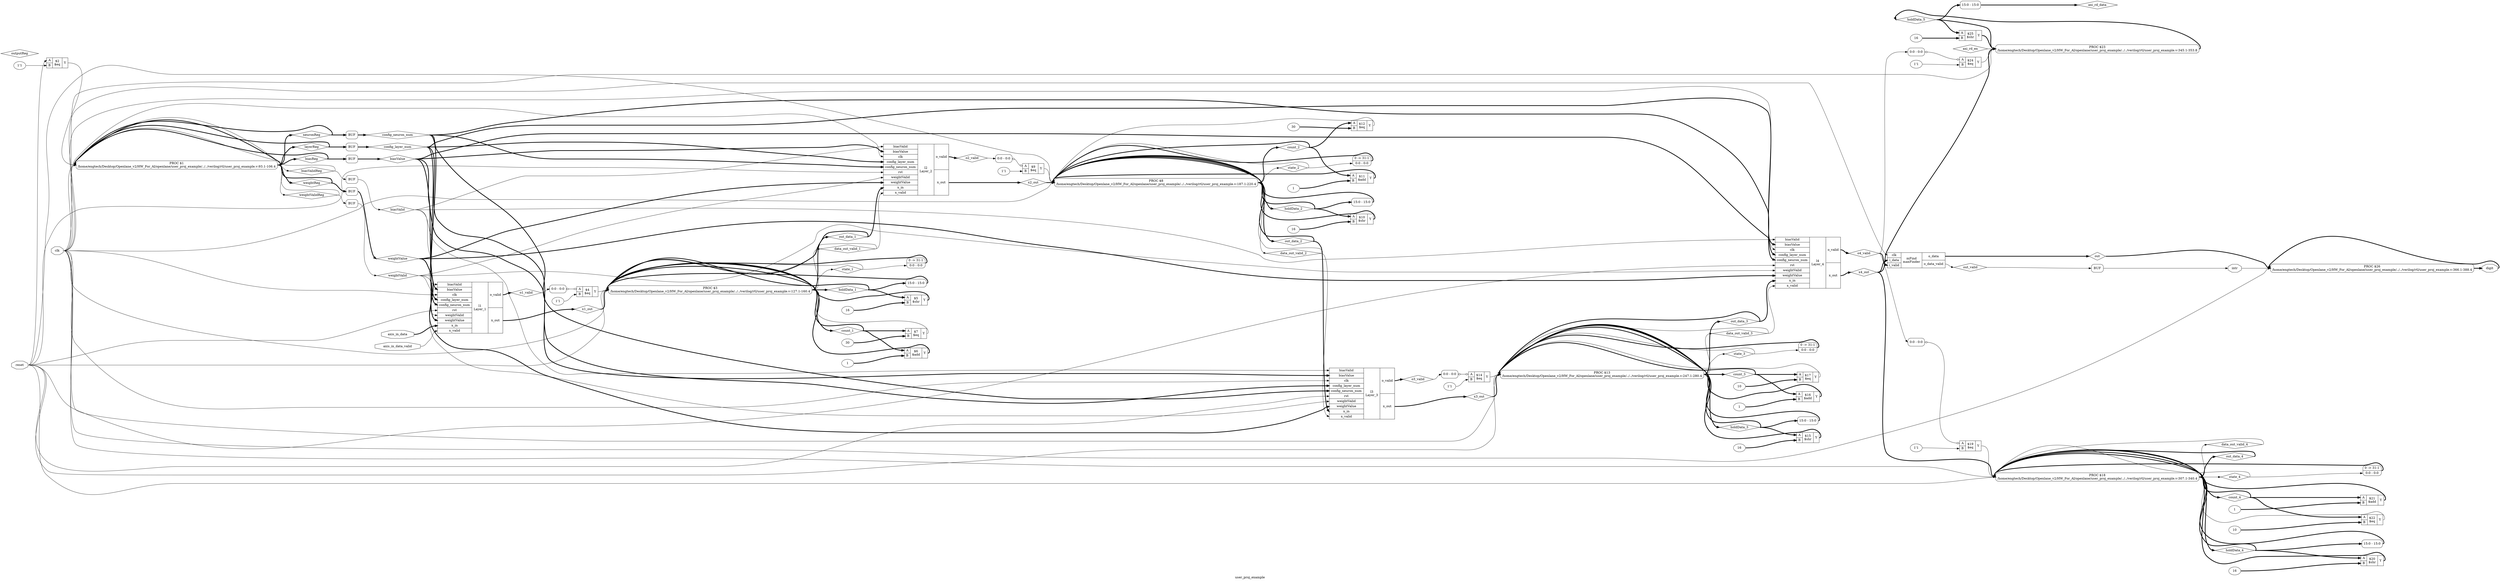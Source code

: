 digraph "user_proj_example" {
label="user_proj_example";
rankdir="LR";
remincross=true;
n48 [ shape=diamond, label="holdData_5", color="black", fontcolor="black" ];
n49 [ shape=diamond, label="count_4", color="black", fontcolor="black" ];
n50 [ shape=diamond, label="state_4", color="black", fontcolor="black" ];
n51 [ shape=diamond, label="data_out_valid_4", color="black", fontcolor="black" ];
n52 [ shape=diamond, label="out_data_4", color="black", fontcolor="black" ];
n53 [ shape=diamond, label="holdData_4", color="black", fontcolor="black" ];
n54 [ shape=diamond, label="x4_out", color="black", fontcolor="black" ];
n55 [ shape=diamond, label="o4_valid", color="black", fontcolor="black" ];
n56 [ shape=diamond, label="count_3", color="black", fontcolor="black" ];
n57 [ shape=diamond, label="state_3", color="black", fontcolor="black" ];
n58 [ shape=diamond, label="data_out_valid_3", color="black", fontcolor="black" ];
n59 [ shape=diamond, label="out_data_3", color="black", fontcolor="black" ];
n60 [ shape=diamond, label="holdData_3", color="black", fontcolor="black" ];
n61 [ shape=diamond, label="x3_out", color="black", fontcolor="black" ];
n62 [ shape=diamond, label="o3_valid", color="black", fontcolor="black" ];
n63 [ shape=diamond, label="count_2", color="black", fontcolor="black" ];
n64 [ shape=diamond, label="state_2", color="black", fontcolor="black" ];
n65 [ shape=diamond, label="data_out_valid_2", color="black", fontcolor="black" ];
n66 [ shape=diamond, label="out_data_2", color="black", fontcolor="black" ];
n67 [ shape=diamond, label="holdData_2", color="black", fontcolor="black" ];
n68 [ shape=diamond, label="x2_out", color="black", fontcolor="black" ];
n69 [ shape=diamond, label="o2_valid", color="black", fontcolor="black" ];
n70 [ shape=diamond, label="count_1", color="black", fontcolor="black" ];
n71 [ shape=diamond, label="state_1", color="black", fontcolor="black" ];
n72 [ shape=diamond, label="data_out_valid_1", color="black", fontcolor="black" ];
n73 [ shape=diamond, label="out_data_1", color="black", fontcolor="black" ];
n74 [ shape=diamond, label="holdData_1", color="black", fontcolor="black" ];
n75 [ shape=diamond, label="x1_out", color="black", fontcolor="black" ];
n76 [ shape=diamond, label="o1_valid", color="black", fontcolor="black" ];
n77 [ shape=diamond, label="biasValidReg", color="black", fontcolor="black" ];
n78 [ shape=diamond, label="weightValidReg", color="black", fontcolor="black" ];
n79 [ shape=diamond, label="neuronReg", color="black", fontcolor="black" ];
n80 [ shape=diamond, label="layerReg", color="black", fontcolor="black" ];
n81 [ shape=diamond, label="outputReg", color="black", fontcolor="black" ];
n82 [ shape=diamond, label="biasReg", color="black", fontcolor="black" ];
n83 [ shape=diamond, label="weightReg", color="black", fontcolor="black" ];
n84 [ shape=diamond, label="axi_rd_data", color="black", fontcolor="black" ];
n85 [ shape=diamond, label="axi_rd_en", color="black", fontcolor="black" ];
n86 [ shape=diamond, label="biasValid", color="black", fontcolor="black" ];
n87 [ shape=diamond, label="weightValid", color="black", fontcolor="black" ];
n88 [ shape=diamond, label="out_valid", color="black", fontcolor="black" ];
n89 [ shape=diamond, label="out", color="black", fontcolor="black" ];
n90 [ shape=diamond, label="biasValue", color="black", fontcolor="black" ];
n91 [ shape=diamond, label="weightValue", color="black", fontcolor="black" ];
n92 [ shape=diamond, label="config_neuron_num", color="black", fontcolor="black" ];
n93 [ shape=diamond, label="config_layer_num", color="black", fontcolor="black" ];
n94 [ shape=octagon, label="intr", color="black", fontcolor="black" ];
n95 [ shape=octagon, label="digit", color="black", fontcolor="black" ];
n96 [ shape=octagon, label="axis_in_data_valid", color="black", fontcolor="black" ];
n97 [ shape=octagon, label="axis_in_data", color="black", fontcolor="black" ];
n98 [ shape=octagon, label="reset", color="black", fontcolor="black" ];
n99 [ shape=octagon, label="clk", color="black", fontcolor="black" ];
c104 [ shape=record, label="{{<p99> clk|<p100> i_data|<p101> i_valid}|mFind\nmaxFinder|{<p102> o_data|<p103> o_data_valid}}",  ];
v0 [ label="16" ];
c108 [ shape=record, label="{{<p105> A|<p106> B}|$25\n$shr|{<p107> Y}}",  ];
v1 [ label="1'1" ];
c109 [ shape=record, label="{{<p105> A|<p106> B}|$24\n$eq|{<p107> Y}}",  ];
x2 [ shape=record, style=rounded, label="<s0> 0:0 - 0:0 ", color="black", fontcolor="black" ];
x2:e -> c109:p105:w [arrowhead=odiamond, arrowtail=odiamond, dir=both, color="black", fontcolor="black", label=""];
v3 [ label="10" ];
c110 [ shape=record, label="{{<p105> A|<p106> B}|$22\n$eq|{<p107> Y}}",  ];
v4 [ label="1" ];
c111 [ shape=record, label="{{<p105> A|<p106> B}|$21\n$add|{<p107> Y}}",  ];
v5 [ label="16" ];
c112 [ shape=record, label="{{<p105> A|<p106> B}|$20\n$shr|{<p107> Y}}",  ];
v6 [ label="1'1" ];
c113 [ shape=record, label="{{<p105> A|<p106> B}|$19\n$eq|{<p107> Y}}",  ];
x7 [ shape=record, style=rounded, label="<s0> 0:0 - 0:0 ", color="black", fontcolor="black" ];
x7:e -> c113:p105:w [arrowhead=odiamond, arrowtail=odiamond, dir=both, color="black", fontcolor="black", label=""];
c119 [ shape=record, label="{{<p86> biasValid|<p90> biasValue|<p99> clk|<p93> config_layer_num|<p92> config_neuron_num|<p114> rst|<p87> weightValid|<p91> weightValue|<p115> x_in|<p116> x_valid}|l4\nLayer_4|{<p117> o_valid|<p118> x_out}}",  ];
v8 [ label="10" ];
c120 [ shape=record, label="{{<p105> A|<p106> B}|$17\n$eq|{<p107> Y}}",  ];
v9 [ label="1" ];
c121 [ shape=record, label="{{<p105> A|<p106> B}|$16\n$add|{<p107> Y}}",  ];
v10 [ label="16" ];
c122 [ shape=record, label="{{<p105> A|<p106> B}|$15\n$shr|{<p107> Y}}",  ];
v11 [ label="1'1" ];
c123 [ shape=record, label="{{<p105> A|<p106> B}|$14\n$eq|{<p107> Y}}",  ];
x12 [ shape=record, style=rounded, label="<s0> 0:0 - 0:0 ", color="black", fontcolor="black" ];
x12:e -> c123:p105:w [arrowhead=odiamond, arrowtail=odiamond, dir=both, color="black", fontcolor="black", label=""];
c124 [ shape=record, label="{{<p86> biasValid|<p90> biasValue|<p99> clk|<p93> config_layer_num|<p92> config_neuron_num|<p114> rst|<p87> weightValid|<p91> weightValue|<p115> x_in|<p116> x_valid}|l3\nLayer_3|{<p117> o_valid|<p118> x_out}}",  ];
v13 [ label="30" ];
c125 [ shape=record, label="{{<p105> A|<p106> B}|$12\n$eq|{<p107> Y}}",  ];
v14 [ label="1" ];
c126 [ shape=record, label="{{<p105> A|<p106> B}|$11\n$add|{<p107> Y}}",  ];
v15 [ label="16" ];
c127 [ shape=record, label="{{<p105> A|<p106> B}|$10\n$shr|{<p107> Y}}",  ];
v16 [ label="1'1" ];
c128 [ shape=record, label="{{<p105> A|<p106> B}|$9\n$eq|{<p107> Y}}",  ];
x17 [ shape=record, style=rounded, label="<s0> 0:0 - 0:0 ", color="black", fontcolor="black" ];
x17:e -> c128:p105:w [arrowhead=odiamond, arrowtail=odiamond, dir=both, color="black", fontcolor="black", label=""];
c129 [ shape=record, label="{{<p86> biasValid|<p90> biasValue|<p99> clk|<p93> config_layer_num|<p92> config_neuron_num|<p114> rst|<p87> weightValid|<p91> weightValue|<p115> x_in|<p116> x_valid}|l2\nLayer_2|{<p117> o_valid|<p118> x_out}}",  ];
v18 [ label="30" ];
c130 [ shape=record, label="{{<p105> A|<p106> B}|$7\n$eq|{<p107> Y}}",  ];
v19 [ label="1" ];
c131 [ shape=record, label="{{<p105> A|<p106> B}|$6\n$add|{<p107> Y}}",  ];
v20 [ label="16" ];
c132 [ shape=record, label="{{<p105> A|<p106> B}|$5\n$shr|{<p107> Y}}",  ];
v21 [ label="1'1" ];
c133 [ shape=record, label="{{<p105> A|<p106> B}|$4\n$eq|{<p107> Y}}",  ];
x22 [ shape=record, style=rounded, label="<s0> 0:0 - 0:0 ", color="black", fontcolor="black" ];
x22:e -> c133:p105:w [arrowhead=odiamond, arrowtail=odiamond, dir=both, color="black", fontcolor="black", label=""];
c134 [ shape=record, label="{{<p86> biasValid|<p90> biasValue|<p99> clk|<p93> config_layer_num|<p92> config_neuron_num|<p114> rst|<p87> weightValid|<p91> weightValue|<p115> x_in|<p116> x_valid}|l1\nLayer_1|{<p117> o_valid|<p118> x_out}}",  ];
v23 [ label="1'1" ];
c135 [ shape=record, label="{{<p105> A|<p106> B}|$2\n$eq|{<p107> Y}}",  ];
p24 [shape=box, style=rounded, label="PROC $26\n/home/engtech/Desktop/Openlane_v2/HW_For_AI/openlane/user_proj_example/../../verilog/rtl/user_proj_example.v:366.1-388.4"];
p25 [shape=box, style=rounded, label="PROC $23\n/home/engtech/Desktop/Openlane_v2/HW_For_AI/openlane/user_proj_example/../../verilog/rtl/user_proj_example.v:345.1-353.8"];
x27 [ shape=record, style=rounded, label="<s0> 15:0 - 15:0 ", color="black", fontcolor="black" ];
x28 [ shape=record, style=rounded, label="0 -&gt; 31:1 |<s0> 0:0 - 0:0 ", color="black", fontcolor="black" ];
p26 [shape=box, style=rounded, label="PROC $18\n/home/engtech/Desktop/Openlane_v2/HW_For_AI/openlane/user_proj_example/../../verilog/rtl/user_proj_example.v:307.1-340.4"];
x30 [ shape=record, style=rounded, label="<s0> 15:0 - 15:0 ", color="black", fontcolor="black" ];
x31 [ shape=record, style=rounded, label="0 -&gt; 31:1 |<s0> 0:0 - 0:0 ", color="black", fontcolor="black" ];
p29 [shape=box, style=rounded, label="PROC $13\n/home/engtech/Desktop/Openlane_v2/HW_For_AI/openlane/user_proj_example/../../verilog/rtl/user_proj_example.v:247.1-280.4"];
x33 [ shape=record, style=rounded, label="<s0> 15:0 - 15:0 ", color="black", fontcolor="black" ];
x34 [ shape=record, style=rounded, label="0 -&gt; 31:1 |<s0> 0:0 - 0:0 ", color="black", fontcolor="black" ];
p32 [shape=box, style=rounded, label="PROC $8\n/home/engtech/Desktop/Openlane_v2/HW_For_AI/openlane/user_proj_example/../../verilog/rtl/user_proj_example.v:187.1-220.4"];
x36 [ shape=record, style=rounded, label="<s0> 15:0 - 15:0 ", color="black", fontcolor="black" ];
x37 [ shape=record, style=rounded, label="0 -&gt; 31:1 |<s0> 0:0 - 0:0 ", color="black", fontcolor="black" ];
p35 [shape=box, style=rounded, label="PROC $3\n/home/engtech/Desktop/Openlane_v2/HW_For_AI/openlane/user_proj_example/../../verilog/rtl/user_proj_example.v:127.1-160.4"];
p38 [shape=box, style=rounded, label="PROC $1\n/home/engtech/Desktop/Openlane_v2/HW_For_AI/openlane/user_proj_example/../../verilog/rtl/user_proj_example.v:93.1-106.4"];
x39 [shape=box, style=rounded, label="BUF", ];
x40 [shape=box, style=rounded, label="BUF", ];
x41 [shape=box, style=rounded, label="BUF", ];
x42 [shape=box, style=rounded, label="BUF", ];
x43 [shape=box, style=rounded, label="BUF", ];
x44 [shape=box, style=rounded, label="BUF", ];
x45 [shape=box, style=rounded, label="BUF", ];
x46 [ shape=record, style=rounded, label="<s0> 15:0 - 15:0 ", color="black", fontcolor="black" ];
c120:p107:e -> p29:w [color="black", fontcolor="black", label=""];
c121:p107:e -> p29:w [color="black", fontcolor="black", style="setlinewidth(3)", label=""];
c122:p107:e -> p29:w [color="black", fontcolor="black", style="setlinewidth(3)", label=""];
c123:p107:e -> p29:w [color="black", fontcolor="black", label=""];
c108:p107:e -> p25:w [color="black", fontcolor="black", style="setlinewidth(3)", label=""];
c125:p107:e -> p32:w [color="black", fontcolor="black", label=""];
c126:p107:e -> p32:w [color="black", fontcolor="black", style="setlinewidth(3)", label=""];
c127:p107:e -> p32:w [color="black", fontcolor="black", style="setlinewidth(3)", label=""];
c128:p107:e -> p32:w [color="black", fontcolor="black", label=""];
c109:p107:e -> p25:w [color="black", fontcolor="black", label=""];
c130:p107:e -> p35:w [color="black", fontcolor="black", label=""];
c131:p107:e -> p35:w [color="black", fontcolor="black", style="setlinewidth(3)", label=""];
c132:p107:e -> p35:w [color="black", fontcolor="black", style="setlinewidth(3)", label=""];
c133:p107:e -> p35:w [color="black", fontcolor="black", label=""];
c135:p107:e -> p38:w [color="black", fontcolor="black", label=""];
p25:e -> n48:w [color="black", fontcolor="black", style="setlinewidth(3)", label=""];
n48:e -> c108:p105:w [color="black", fontcolor="black", style="setlinewidth(3)", label=""];
n48:e -> p25:w [color="black", fontcolor="black", style="setlinewidth(3)", label=""];
n48:e -> x46:s0:w [color="black", fontcolor="black", style="setlinewidth(3)", label=""];
p26:e -> n49:w [color="black", fontcolor="black", style="setlinewidth(3)", label=""];
n49:e -> c110:p105:w [color="black", fontcolor="black", style="setlinewidth(3)", label=""];
n49:e -> c111:p105:w [color="black", fontcolor="black", style="setlinewidth(3)", label=""];
n49:e -> p26:w [color="black", fontcolor="black", style="setlinewidth(3)", label=""];
c110:p107:e -> p26:w [color="black", fontcolor="black", label=""];
p26:e -> n50:w [color="black", fontcolor="black", label=""];
n50:e -> p26:w [color="black", fontcolor="black", label=""];
n50:e -> x28:s0:w [color="black", fontcolor="black", label=""];
p26:e -> n51:w [color="black", fontcolor="black", label=""];
n51:e -> p26:w [color="black", fontcolor="black", label=""];
p26:e -> n52:w [color="black", fontcolor="black", style="setlinewidth(3)", label=""];
n52:e -> p26:w [color="black", fontcolor="black", style="setlinewidth(3)", label=""];
p26:e -> n53:w [color="black", fontcolor="black", style="setlinewidth(3)", label=""];
n53:e -> c112:p105:w [color="black", fontcolor="black", style="setlinewidth(3)", label=""];
n53:e -> p26:w [color="black", fontcolor="black", style="setlinewidth(3)", label=""];
n53:e -> x27:s0:w [color="black", fontcolor="black", style="setlinewidth(3)", label=""];
c119:p118:e -> n54:w [color="black", fontcolor="black", style="setlinewidth(3)", label=""];
n54:e -> c104:p100:w [color="black", fontcolor="black", style="setlinewidth(3)", label=""];
n54:e -> p25:w [color="black", fontcolor="black", style="setlinewidth(3)", label=""];
n54:e -> p26:w [color="black", fontcolor="black", style="setlinewidth(3)", label=""];
c119:p117:e -> n55:w [color="black", fontcolor="black", style="setlinewidth(3)", label=""];
n55:e -> c104:p101:w [color="black", fontcolor="black", style="setlinewidth(3)", label=""];
n55:e -> x2:s0:w [color="black", fontcolor="black", label=""];
n55:e -> x7:s0:w [color="black", fontcolor="black", label=""];
p29:e -> n56:w [color="black", fontcolor="black", style="setlinewidth(3)", label=""];
n56:e -> c120:p105:w [color="black", fontcolor="black", style="setlinewidth(3)", label=""];
n56:e -> c121:p105:w [color="black", fontcolor="black", style="setlinewidth(3)", label=""];
n56:e -> p29:w [color="black", fontcolor="black", style="setlinewidth(3)", label=""];
p29:e -> n57:w [color="black", fontcolor="black", label=""];
n57:e -> p29:w [color="black", fontcolor="black", label=""];
n57:e -> x31:s0:w [color="black", fontcolor="black", label=""];
p29:e -> n58:w [color="black", fontcolor="black", label=""];
n58:e -> c119:p116:w [color="black", fontcolor="black", label=""];
n58:e -> p29:w [color="black", fontcolor="black", label=""];
p29:e -> n59:w [color="black", fontcolor="black", style="setlinewidth(3)", label=""];
n59:e -> c119:p115:w [color="black", fontcolor="black", style="setlinewidth(3)", label=""];
n59:e -> p29:w [color="black", fontcolor="black", style="setlinewidth(3)", label=""];
c111:p107:e -> p26:w [color="black", fontcolor="black", style="setlinewidth(3)", label=""];
p29:e -> n60:w [color="black", fontcolor="black", style="setlinewidth(3)", label=""];
n60:e -> c122:p105:w [color="black", fontcolor="black", style="setlinewidth(3)", label=""];
n60:e -> p29:w [color="black", fontcolor="black", style="setlinewidth(3)", label=""];
n60:e -> x30:s0:w [color="black", fontcolor="black", style="setlinewidth(3)", label=""];
c124:p118:e -> n61:w [color="black", fontcolor="black", style="setlinewidth(3)", label=""];
n61:e -> p29:w [color="black", fontcolor="black", style="setlinewidth(3)", label=""];
c124:p117:e -> n62:w [color="black", fontcolor="black", style="setlinewidth(3)", label=""];
n62:e -> x12:s0:w [color="black", fontcolor="black", label=""];
p32:e -> n63:w [color="black", fontcolor="black", style="setlinewidth(3)", label=""];
n63:e -> c125:p105:w [color="black", fontcolor="black", style="setlinewidth(3)", label=""];
n63:e -> c126:p105:w [color="black", fontcolor="black", style="setlinewidth(3)", label=""];
n63:e -> p32:w [color="black", fontcolor="black", style="setlinewidth(3)", label=""];
p32:e -> n64:w [color="black", fontcolor="black", label=""];
n64:e -> p32:w [color="black", fontcolor="black", label=""];
n64:e -> x34:s0:w [color="black", fontcolor="black", label=""];
p32:e -> n65:w [color="black", fontcolor="black", label=""];
n65:e -> c124:p116:w [color="black", fontcolor="black", label=""];
n65:e -> p32:w [color="black", fontcolor="black", label=""];
p32:e -> n66:w [color="black", fontcolor="black", style="setlinewidth(3)", label=""];
n66:e -> c124:p115:w [color="black", fontcolor="black", style="setlinewidth(3)", label=""];
n66:e -> p32:w [color="black", fontcolor="black", style="setlinewidth(3)", label=""];
p32:e -> n67:w [color="black", fontcolor="black", style="setlinewidth(3)", label=""];
n67:e -> c127:p105:w [color="black", fontcolor="black", style="setlinewidth(3)", label=""];
n67:e -> p32:w [color="black", fontcolor="black", style="setlinewidth(3)", label=""];
n67:e -> x33:s0:w [color="black", fontcolor="black", style="setlinewidth(3)", label=""];
c129:p118:e -> n68:w [color="black", fontcolor="black", style="setlinewidth(3)", label=""];
n68:e -> p32:w [color="black", fontcolor="black", style="setlinewidth(3)", label=""];
c129:p117:e -> n69:w [color="black", fontcolor="black", style="setlinewidth(3)", label=""];
n69:e -> x17:s0:w [color="black", fontcolor="black", label=""];
c112:p107:e -> p26:w [color="black", fontcolor="black", style="setlinewidth(3)", label=""];
p35:e -> n70:w [color="black", fontcolor="black", style="setlinewidth(3)", label=""];
n70:e -> c130:p105:w [color="black", fontcolor="black", style="setlinewidth(3)", label=""];
n70:e -> c131:p105:w [color="black", fontcolor="black", style="setlinewidth(3)", label=""];
n70:e -> p35:w [color="black", fontcolor="black", style="setlinewidth(3)", label=""];
p35:e -> n71:w [color="black", fontcolor="black", label=""];
n71:e -> p35:w [color="black", fontcolor="black", label=""];
n71:e -> x37:s0:w [color="black", fontcolor="black", label=""];
p35:e -> n72:w [color="black", fontcolor="black", label=""];
n72:e -> c129:p116:w [color="black", fontcolor="black", label=""];
n72:e -> p35:w [color="black", fontcolor="black", label=""];
p35:e -> n73:w [color="black", fontcolor="black", style="setlinewidth(3)", label=""];
n73:e -> c129:p115:w [color="black", fontcolor="black", style="setlinewidth(3)", label=""];
n73:e -> p35:w [color="black", fontcolor="black", style="setlinewidth(3)", label=""];
p35:e -> n74:w [color="black", fontcolor="black", style="setlinewidth(3)", label=""];
n74:e -> c132:p105:w [color="black", fontcolor="black", style="setlinewidth(3)", label=""];
n74:e -> p35:w [color="black", fontcolor="black", style="setlinewidth(3)", label=""];
n74:e -> x36:s0:w [color="black", fontcolor="black", style="setlinewidth(3)", label=""];
c134:p118:e -> n75:w [color="black", fontcolor="black", style="setlinewidth(3)", label=""];
n75:e -> p35:w [color="black", fontcolor="black", style="setlinewidth(3)", label=""];
c134:p117:e -> n76:w [color="black", fontcolor="black", style="setlinewidth(3)", label=""];
n76:e -> x22:s0:w [color="black", fontcolor="black", label=""];
p38:e -> n77:w [color="black", fontcolor="black", label=""];
n77:e -> p38:w [color="black", fontcolor="black", label=""];
n77:e -> x45:w [color="black", fontcolor="black", label=""];
p38:e -> n78:w [color="black", fontcolor="black", label=""];
n78:e -> p38:w [color="black", fontcolor="black", label=""];
n78:e -> x44:w [color="black", fontcolor="black", label=""];
p38:e -> n79:w [color="black", fontcolor="black", style="setlinewidth(3)", label=""];
n79:e -> p38:w [color="black", fontcolor="black", style="setlinewidth(3)", label=""];
n79:e -> x41:w [color="black", fontcolor="black", style="setlinewidth(3)", label=""];
c113:p107:e -> p26:w [color="black", fontcolor="black", label=""];
p38:e -> n80:w [color="black", fontcolor="black", style="setlinewidth(3)", label=""];
n80:e -> p38:w [color="black", fontcolor="black", style="setlinewidth(3)", label=""];
n80:e -> x40:w [color="black", fontcolor="black", style="setlinewidth(3)", label=""];
p38:e -> n82:w [color="black", fontcolor="black", style="setlinewidth(3)", label=""];
n82:e -> p38:w [color="black", fontcolor="black", style="setlinewidth(3)", label=""];
n82:e -> x43:w [color="black", fontcolor="black", style="setlinewidth(3)", label=""];
p38:e -> n83:w [color="black", fontcolor="black", style="setlinewidth(3)", label=""];
n83:e -> p38:w [color="black", fontcolor="black", style="setlinewidth(3)", label=""];
n83:e -> x42:w [color="black", fontcolor="black", style="setlinewidth(3)", label=""];
x46:e -> n84:w [color="black", fontcolor="black", style="setlinewidth(3)", label=""];
n85:e -> p25:w [color="black", fontcolor="black", label=""];
x45:e -> n86:w [color="black", fontcolor="black", label=""];
n86:e -> c119:p86:w [color="black", fontcolor="black", label=""];
n86:e -> c124:p86:w [color="black", fontcolor="black", label=""];
n86:e -> c129:p86:w [color="black", fontcolor="black", label=""];
n86:e -> c134:p86:w [color="black", fontcolor="black", label=""];
x44:e -> n87:w [color="black", fontcolor="black", label=""];
n87:e -> c119:p87:w [color="black", fontcolor="black", label=""];
n87:e -> c124:p87:w [color="black", fontcolor="black", label=""];
n87:e -> c129:p87:w [color="black", fontcolor="black", label=""];
n87:e -> c134:p87:w [color="black", fontcolor="black", label=""];
c104:p103:e -> n88:w [color="black", fontcolor="black", label=""];
n88:e -> x39:w [color="black", fontcolor="black", label=""];
c104:p102:e -> n89:w [color="black", fontcolor="black", style="setlinewidth(3)", label=""];
n89:e -> p24:w [color="black", fontcolor="black", style="setlinewidth(3)", label=""];
x43:e -> n90:w [color="black", fontcolor="black", style="setlinewidth(3)", label=""];
n90:e -> c119:p90:w [color="black", fontcolor="black", style="setlinewidth(3)", label=""];
n90:e -> c124:p90:w [color="black", fontcolor="black", style="setlinewidth(3)", label=""];
n90:e -> c129:p90:w [color="black", fontcolor="black", style="setlinewidth(3)", label=""];
n90:e -> c134:p90:w [color="black", fontcolor="black", style="setlinewidth(3)", label=""];
x42:e -> n91:w [color="black", fontcolor="black", style="setlinewidth(3)", label=""];
n91:e -> c119:p91:w [color="black", fontcolor="black", style="setlinewidth(3)", label=""];
n91:e -> c124:p91:w [color="black", fontcolor="black", style="setlinewidth(3)", label=""];
n91:e -> c129:p91:w [color="black", fontcolor="black", style="setlinewidth(3)", label=""];
n91:e -> c134:p91:w [color="black", fontcolor="black", style="setlinewidth(3)", label=""];
x41:e -> n92:w [color="black", fontcolor="black", style="setlinewidth(3)", label=""];
n92:e -> c119:p92:w [color="black", fontcolor="black", style="setlinewidth(3)", label=""];
n92:e -> c124:p92:w [color="black", fontcolor="black", style="setlinewidth(3)", label=""];
n92:e -> c129:p92:w [color="black", fontcolor="black", style="setlinewidth(3)", label=""];
n92:e -> c134:p92:w [color="black", fontcolor="black", style="setlinewidth(3)", label=""];
x40:e -> n93:w [color="black", fontcolor="black", style="setlinewidth(3)", label=""];
n93:e -> c119:p93:w [color="black", fontcolor="black", style="setlinewidth(3)", label=""];
n93:e -> c124:p93:w [color="black", fontcolor="black", style="setlinewidth(3)", label=""];
n93:e -> c129:p93:w [color="black", fontcolor="black", style="setlinewidth(3)", label=""];
n93:e -> c134:p93:w [color="black", fontcolor="black", style="setlinewidth(3)", label=""];
x39:e -> n94:w [color="black", fontcolor="black", label=""];
n94:e -> p24:w [color="black", fontcolor="black", label=""];
p24:e -> n95:w [color="black", fontcolor="black", style="setlinewidth(3)", label=""];
n95:e -> p24:w [color="black", fontcolor="black", style="setlinewidth(3)", label=""];
n96:e -> c134:p116:w [color="black", fontcolor="black", label=""];
n97:e -> c134:p115:w [color="black", fontcolor="black", style="setlinewidth(3)", label=""];
n98:e -> c119:p114:w [color="black", fontcolor="black", label=""];
n98:e -> c124:p114:w [color="black", fontcolor="black", label=""];
n98:e -> c129:p114:w [color="black", fontcolor="black", label=""];
n98:e -> c134:p114:w [color="black", fontcolor="black", label=""];
n98:e -> c135:p105:w [color="black", fontcolor="black", label=""];
n98:e -> p26:w [color="black", fontcolor="black", label=""];
n98:e -> p29:w [color="black", fontcolor="black", label=""];
n98:e -> p32:w [color="black", fontcolor="black", label=""];
n98:e -> p35:w [color="black", fontcolor="black", label=""];
n99:e -> c104:p99:w [color="black", fontcolor="black", label=""];
n99:e -> c119:p99:w [color="black", fontcolor="black", label=""];
n99:e -> c124:p99:w [color="black", fontcolor="black", label=""];
n99:e -> c129:p99:w [color="black", fontcolor="black", label=""];
n99:e -> c134:p99:w [color="black", fontcolor="black", label=""];
n99:e -> p24:w [color="black", fontcolor="black", label=""];
n99:e -> p25:w [color="black", fontcolor="black", label=""];
n99:e -> p26:w [color="black", fontcolor="black", label=""];
n99:e -> p29:w [color="black", fontcolor="black", label=""];
n99:e -> p32:w [color="black", fontcolor="black", label=""];
n99:e -> p35:w [color="black", fontcolor="black", label=""];
n99:e -> p38:w [color="black", fontcolor="black", label=""];
v0:e -> c108:p106:w [color="black", fontcolor="black", style="setlinewidth(3)", label=""];
v1:e -> c109:p106:w [color="black", fontcolor="black", label=""];
v10:e -> c122:p106:w [color="black", fontcolor="black", style="setlinewidth(3)", label=""];
v11:e -> c123:p106:w [color="black", fontcolor="black", label=""];
v13:e -> c125:p106:w [color="black", fontcolor="black", style="setlinewidth(3)", label=""];
v14:e -> c126:p106:w [color="black", fontcolor="black", style="setlinewidth(3)", label=""];
v15:e -> c127:p106:w [color="black", fontcolor="black", style="setlinewidth(3)", label=""];
v16:e -> c128:p106:w [color="black", fontcolor="black", label=""];
v18:e -> c130:p106:w [color="black", fontcolor="black", style="setlinewidth(3)", label=""];
v19:e -> c131:p106:w [color="black", fontcolor="black", style="setlinewidth(3)", label=""];
v20:e -> c132:p106:w [color="black", fontcolor="black", style="setlinewidth(3)", label=""];
v21:e -> c133:p106:w [color="black", fontcolor="black", label=""];
v23:e -> c135:p106:w [color="black", fontcolor="black", label=""];
v3:e -> c110:p106:w [color="black", fontcolor="black", style="setlinewidth(3)", label=""];
v4:e -> c111:p106:w [color="black", fontcolor="black", style="setlinewidth(3)", label=""];
v5:e -> c112:p106:w [color="black", fontcolor="black", style="setlinewidth(3)", label=""];
v6:e -> c113:p106:w [color="black", fontcolor="black", label=""];
v8:e -> c120:p106:w [color="black", fontcolor="black", style="setlinewidth(3)", label=""];
v9:e -> c121:p106:w [color="black", fontcolor="black", style="setlinewidth(3)", label=""];
x27:e -> p26:w [color="black", fontcolor="black", style="setlinewidth(3)", label=""];
x28:e -> p26:w [color="black", fontcolor="black", style="setlinewidth(3)", label=""];
x30:e -> p29:w [color="black", fontcolor="black", style="setlinewidth(3)", label=""];
x31:e -> p29:w [color="black", fontcolor="black", style="setlinewidth(3)", label=""];
x33:e -> p32:w [color="black", fontcolor="black", style="setlinewidth(3)", label=""];
x34:e -> p32:w [color="black", fontcolor="black", style="setlinewidth(3)", label=""];
x36:e -> p35:w [color="black", fontcolor="black", style="setlinewidth(3)", label=""];
x37:e -> p35:w [color="black", fontcolor="black", style="setlinewidth(3)", label=""];
}
